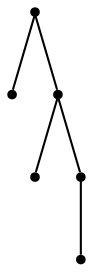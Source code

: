 graph {
  node [shape=point,comment="{\"directed\":false,\"doi\":\"10.1007/978-3-030-68766-3_6\",\"figure\":\"1 (1)\"}"]

  v0 [pos="1268.343704340321,338.55813692251036"]
  v1 [pos="1171.1657224081832,295.3686498832562"]
  v2 [pos="1192.760857765733,381.7478783123181"]
  v3 [pos="1117.1780111911448,338.55813692251036"]
  v4 [pos="1063.1901410030619,295.3686498832562"]
  v5 [pos="1030.7975651435731,252.1789084934485"]

  v4 -- v5 [id="-2",pos="1063.1901410030619,295.3686498832562 1030.7975651435731,252.1789084934485 1030.7975651435731,252.1789084934485 1030.7975651435731,252.1789084934485"]
  v3 -- v4 [id="-5",pos="1117.1780111911448,338.55813692251036 1063.1901410030619,295.3686498832562 1063.1901410030619,295.3686498832562 1063.1901410030619,295.3686498832562"]
  v2 -- v0 [id="-7",pos="1192.760857765733,381.7478783123181 1268.343704340321,338.55813692251036 1268.343704340321,338.55813692251036 1268.343704340321,338.55813692251036"]
  v2 -- v3 [id="-8",pos="1192.760857765733,381.7478783123181 1117.1780111911448,338.55813692251036 1117.1780111911448,338.55813692251036 1117.1780111911448,338.55813692251036"]
  v3 -- v1 [id="-9",pos="1117.1780111911448,338.55813692251036 1171.1657224081832,295.3686498832562 1171.1657224081832,295.3686498832562 1171.1657224081832,295.3686498832562"]
}